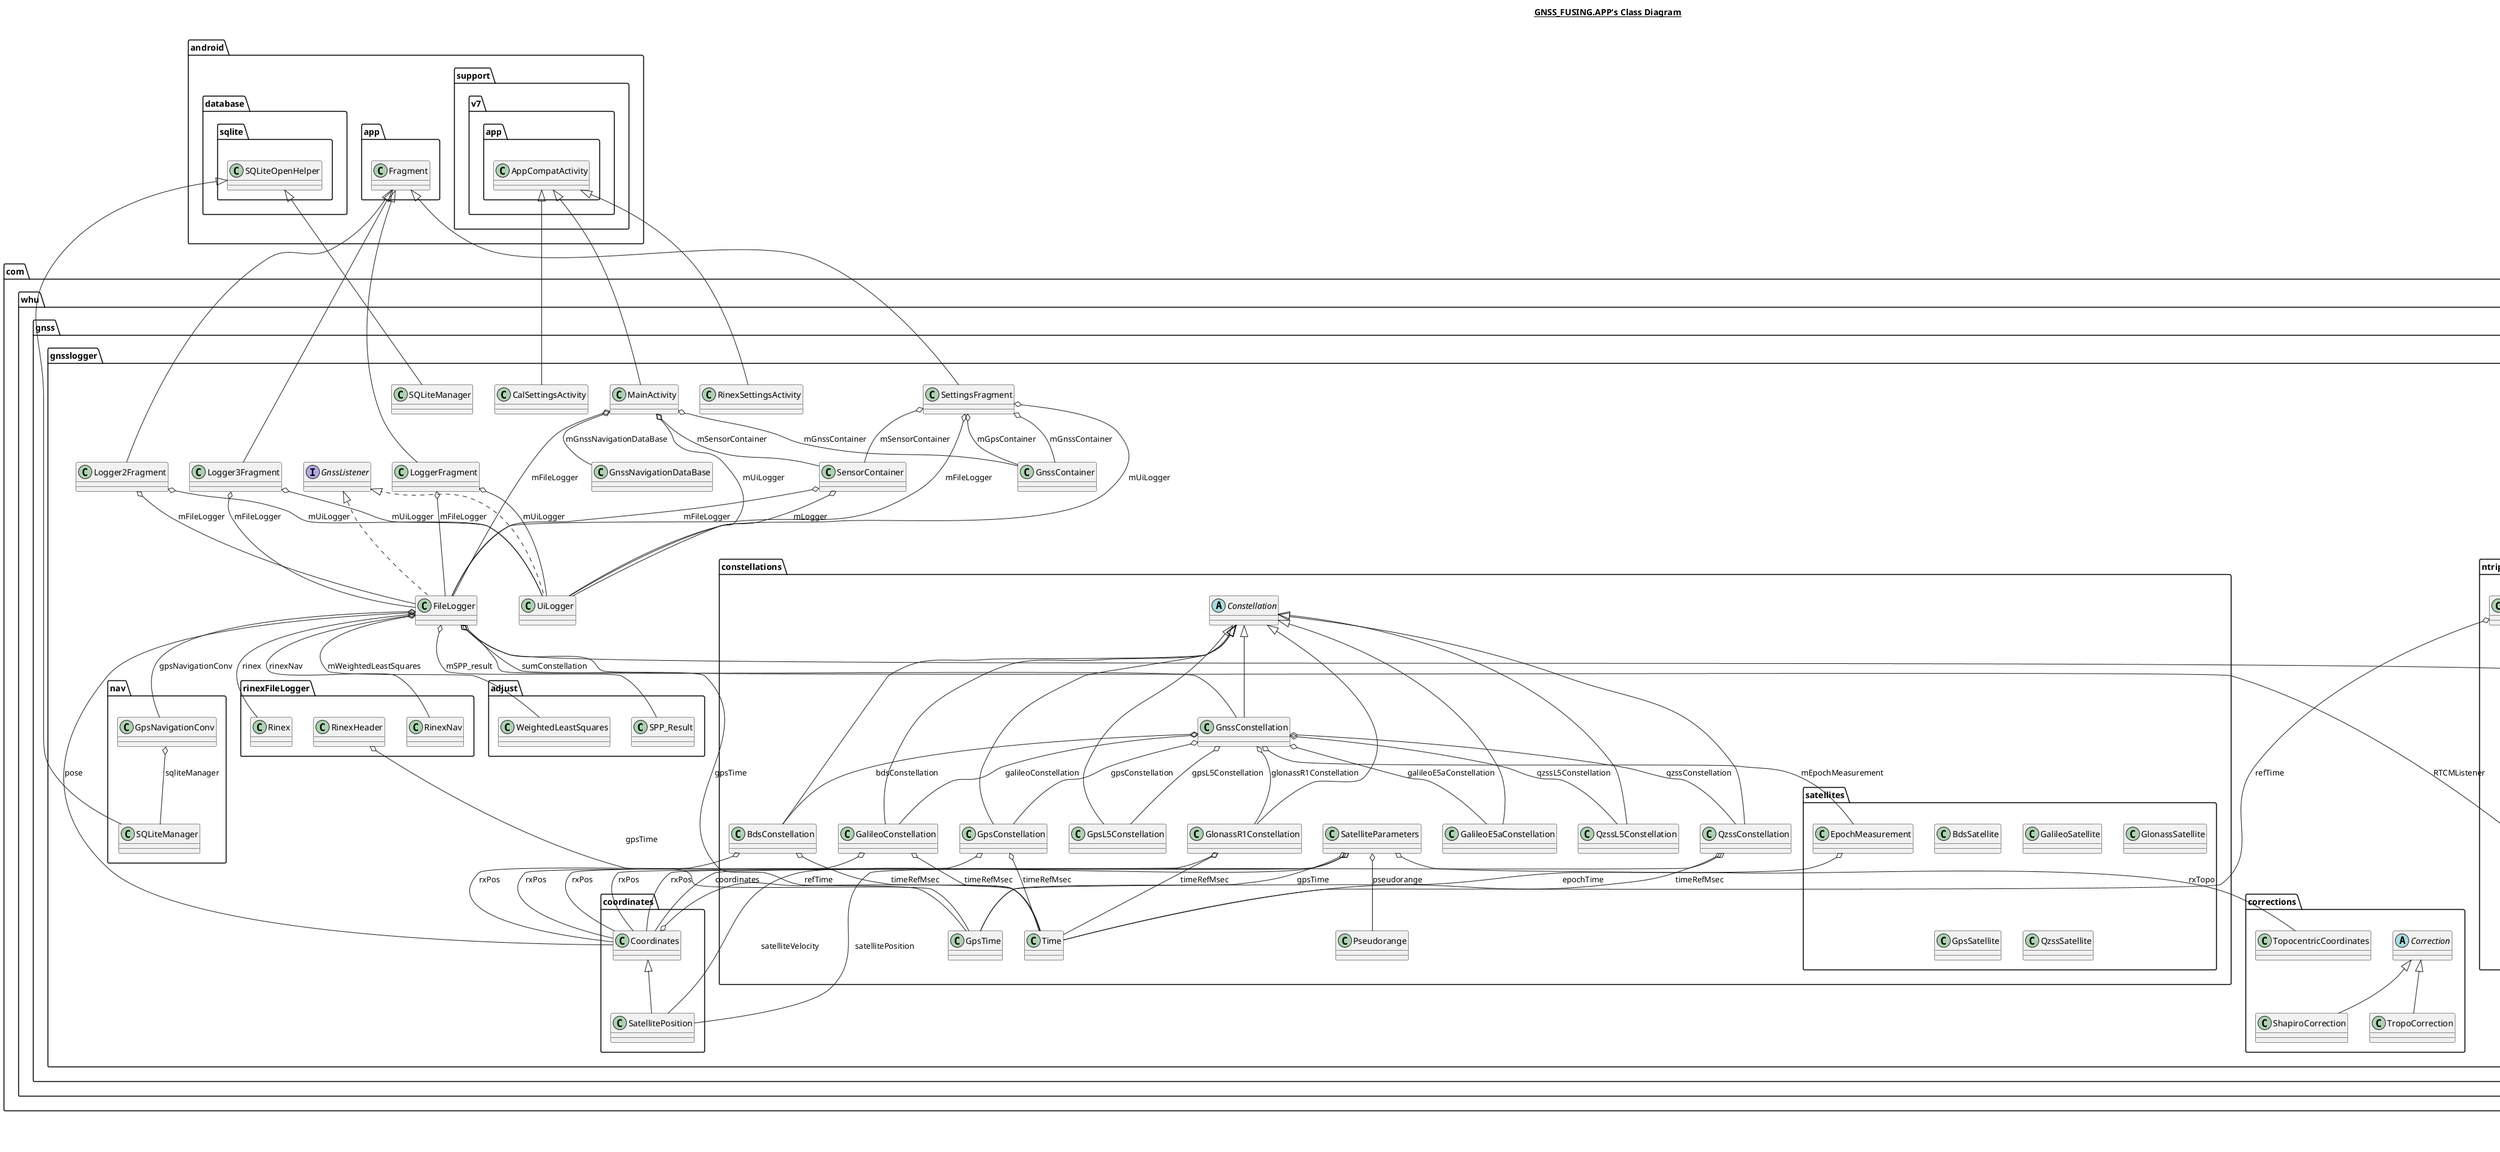 @startuml

title __GNSS_FUSING.APP's Class Diagram__\n

  namespace com.whu.gnss.gnsslogger {
    class com.whu.gnss.gnsslogger.BuildConfig {
    }
  }
  

  namespace com.whu.gnss.gnsslogger {
    class com.whu.gnss.gnsslogger.CalSettingsActivity {
    }
  }
  

  namespace com.whu.gnss.gnsslogger {
    class com.whu.gnss.gnsslogger.ConstantSystem {
    }
  }
  

  namespace com.whu.gnss.gnsslogger {
    class com.whu.gnss.gnsslogger.Constants {
    }
  }
  

  namespace com.whu.gnss.gnsslogger {
    class com.whu.gnss.gnsslogger.CoodinateConv {
    }
  }
  

  namespace com.whu.gnss.gnsslogger {
    class com.whu.gnss.gnsslogger.FTPCliant {
    }
  }
  

  namespace com.whu.gnss.gnsslogger {
    class com.whu.gnss.gnsslogger.FileLogger {
    }
  }
  

  namespace com.whu.gnss.gnsslogger {
    class com.whu.gnss.gnsslogger.GNSSConstants {
    }
  }
  

  namespace com.whu.gnss.gnsslogger {
    class com.whu.gnss.gnsslogger.GnssContainer {
    }
  }
  

  namespace com.whu.gnss.gnsslogger {
    interface com.whu.gnss.gnsslogger.GnssListener {
    }
  }
  

  namespace com.whu.gnss.gnsslogger {
    class com.whu.gnss.gnsslogger.GnssNavigationConv {
    }
  }
  

  namespace com.whu.gnss.gnsslogger {
    class com.whu.gnss.gnsslogger.GnssNavigationDataBase {
    }
  }
  

  namespace com.whu.gnss.gnsslogger {
    class com.whu.gnss.gnsslogger.KalmanFilter {
    }
  }
  

  namespace com.whu.gnss.gnsslogger {
    class com.whu.gnss.gnsslogger.Logger2Fragment {
    }
  }
  

  namespace com.whu.gnss.gnsslogger {
    class com.whu.gnss.gnsslogger.Logger3Fragment {
    }
  }
  

  namespace com.whu.gnss.gnsslogger {
    class com.whu.gnss.gnsslogger.LoggerFragment {
    }
  }
  

  namespace com.whu.gnss.gnsslogger {
    class com.whu.gnss.gnsslogger.MainActivity {
    }
  }
  

  namespace com.whu.gnss.gnsslogger {
    class com.whu.gnss.gnsslogger.Mathutil {
    }
  }
  

  namespace com.whu.gnss.gnsslogger {
    class com.whu.gnss.gnsslogger.RinexSettingsActivity {
    }
  }
  

  namespace com.whu.gnss.gnsslogger {
    class com.whu.gnss.gnsslogger.SQLiteManager {
    }
  }
  

  namespace com.whu.gnss.gnsslogger {
    class com.whu.gnss.gnsslogger.SensorContainer {
    }
  }
  

  namespace com.whu.gnss.gnsslogger {
    class com.whu.gnss.gnsslogger.SettingsFragment {
    }
  }
  

  namespace com.whu.gnss.gnsslogger {
    class com.whu.gnss.gnsslogger.UiLogger {
    }
  }
  

  namespace com.whu.gnss.gnsslogger {
    namespace adjust {
      class com.whu.gnss.gnsslogger.adjust.SPP_Result {
      }
    }
  }
  

  namespace com.whu.gnss.gnsslogger {
    namespace adjust {
      class com.whu.gnss.gnsslogger.adjust.WeightedLeastSquares {
      }
    }
  }
  

  namespace com.whu.gnss.gnsslogger {
    namespace constellations {
      class com.whu.gnss.gnsslogger.constellations.BdsConstellation {
      }
    }
  }
  

  namespace com.whu.gnss.gnsslogger {
    namespace constellations {
      abstract class com.whu.gnss.gnsslogger.constellations.Constellation {
      }
    }
  }
  

  namespace com.whu.gnss.gnsslogger {
    namespace constellations {
      class com.whu.gnss.gnsslogger.constellations.GalileoConstellation {
      }
    }
  }
  

  namespace com.whu.gnss.gnsslogger {
    namespace constellations {
      class com.whu.gnss.gnsslogger.constellations.GalileoE5aConstellation {
      }
    }
  }
  

  namespace com.whu.gnss.gnsslogger {
    namespace constellations {
      class com.whu.gnss.gnsslogger.constellations.GlonassR1Constellation {
      }
    }
  }
  

  namespace com.whu.gnss.gnsslogger {
    namespace constellations {
      class com.whu.gnss.gnsslogger.constellations.GnssConstellation {
      }
    }
  }
  

  namespace com.whu.gnss.gnsslogger {
    namespace constellations {
      class com.whu.gnss.gnsslogger.constellations.GpsConstellation {
      }
    }
  }
  

  namespace com.whu.gnss.gnsslogger {
    namespace constellations {
      class com.whu.gnss.gnsslogger.constellations.GpsL5Constellation {
      }
    }
  }
  

  namespace com.whu.gnss.gnsslogger {
    namespace constellations {
      class com.whu.gnss.gnsslogger.constellations.GpsTime {
      }
    }
  }
  

  namespace com.whu.gnss.gnsslogger {
    namespace constellations {
      class com.whu.gnss.gnsslogger.constellations.Pseudorange {
      }
    }
  }
  

  namespace com.whu.gnss.gnsslogger {
    namespace constellations {
      class com.whu.gnss.gnsslogger.constellations.QzssConstellation {
      }
    }
  }
  

  namespace com.whu.gnss.gnsslogger {
    namespace constellations {
      class com.whu.gnss.gnsslogger.constellations.QzssL5Constellation {
      }
    }
  }
  

  namespace com.whu.gnss.gnsslogger {
    namespace constellations {
      class com.whu.gnss.gnsslogger.constellations.SatelliteParameters {
      }
    }
  }
  

  namespace com.whu.gnss.gnsslogger {
    namespace constellations {
      class com.whu.gnss.gnsslogger.constellations.Time {
      }
    }
  }
  

  namespace com.whu.gnss.gnsslogger {
    namespace constellations {
      namespace satellites {
        class com.whu.gnss.gnsslogger.constellations.satellites.BdsSatellite {
        }
      }
    }
  }
  

  namespace com.whu.gnss.gnsslogger {
    namespace constellations {
      namespace satellites {
        class com.whu.gnss.gnsslogger.constellations.satellites.EpochMeasurement {
        }
      }
    }
  }
  

  namespace com.whu.gnss.gnsslogger {
    namespace constellations {
      namespace satellites {
        class com.whu.gnss.gnsslogger.constellations.satellites.GalileoSatellite {
        }
      }
    }
  }
  

  namespace com.whu.gnss.gnsslogger {
    namespace constellations {
      namespace satellites {
        class com.whu.gnss.gnsslogger.constellations.satellites.GlonassSatellite {
        }
      }
    }
  }
  

  namespace com.whu.gnss.gnsslogger {
    namespace constellations {
      namespace satellites {
        class com.whu.gnss.gnsslogger.constellations.satellites.GpsSatellite {
        }
      }
    }
  }
  

  namespace com.whu.gnss.gnsslogger {
    namespace constellations {
      namespace satellites {
        class com.whu.gnss.gnsslogger.constellations.satellites.QzssSatellite {
        }
      }
    }
  }
  

  namespace com.whu.gnss.gnsslogger {
    namespace coordinates {
      class com.whu.gnss.gnsslogger.coordinates.Coordinates {
      }
    }
  }
  

  namespace com.whu.gnss.gnsslogger {
    namespace coordinates {
      class com.whu.gnss.gnsslogger.coordinates.SatellitePosition {
      }
    }
  }
  

  namespace com.whu.gnss.gnsslogger {
    namespace corrections {
      abstract class com.whu.gnss.gnsslogger.corrections.Correction {
      }
    }
  }
  

  namespace com.whu.gnss.gnsslogger {
    namespace corrections {
      class com.whu.gnss.gnsslogger.corrections.ShapiroCorrection {
      }
    }
  }
  

  namespace com.whu.gnss.gnsslogger {
    namespace corrections {
      class com.whu.gnss.gnsslogger.corrections.TopocentricCoordinates {
      }
    }
  }
  

  namespace com.whu.gnss.gnsslogger {
    namespace corrections {
      class com.whu.gnss.gnsslogger.corrections.TropoCorrection {
      }
    }
  }
  

  namespace com.whu.gnss.gnsslogger {
    namespace nav {
      class com.whu.gnss.gnsslogger.nav.GpsNavigationConv {
      }
    }
  }
  

  namespace com.whu.gnss.gnsslogger {
    namespace nav {
      class com.whu.gnss.gnsslogger.nav.SQLiteManager {
      }
    }
  }
  

  namespace com.whu.gnss.gnsslogger {
    namespace ntrip {
      class com.whu.gnss.gnsslogger.ntrip.DecodeEphData {
      }
    }
  }
  

  namespace com.whu.gnss.gnsslogger {
    namespace ntrip {
      class com.whu.gnss.gnsslogger.ntrip.EphGps {
      }
    }
  }
  

  namespace com.whu.gnss.gnsslogger {
    namespace ntrip {
      abstract class com.whu.gnss.gnsslogger.ntrip.EphemerisSystem {
      }
    }
  }
  

  namespace com.whu.gnss.gnsslogger {
    namespace ntrip {
      class com.whu.gnss.gnsslogger.ntrip.GNSSEphemericsNtrip {
      }
    }
  }
  

  namespace com.whu.gnss.gnsslogger {
    namespace ntrip {
      class com.whu.gnss.gnsslogger.ntrip.RTCM3Client {
      }
    }
  }
  

  namespace com.whu.gnss.gnsslogger {
    namespace ntrip {
      interface com.whu.gnss.gnsslogger.ntrip.RTCM3ClientListener {
      }
    }
  }
  

  namespace com.whu.gnss.gnsslogger {
    namespace rinexFileLogger {
      class com.whu.gnss.gnsslogger.rinexFileLogger.Rinex {
      }
    }
  }
  

  namespace com.whu.gnss.gnsslogger {
    namespace rinexFileLogger {
      class com.whu.gnss.gnsslogger.rinexFileLogger.RinexHeader {
      }
    }
  }
  

  namespace com.whu.gnss.gnsslogger {
    namespace rinexFileLogger {
      class com.whu.gnss.gnsslogger.rinexFileLogger.RinexNav {
      }
    }
  }
  

  com.whu.gnss.gnsslogger.CalSettingsActivity -up-|> android.support.v7.app.AppCompatActivity
  com.whu.gnss.gnsslogger.FileLogger .up.|> com.whu.gnss.gnsslogger.GnssListener
  com.whu.gnss.gnsslogger.FileLogger o-- com.whu.gnss.gnsslogger.ntrip.RTCM3ClientListener : RTCMListener
  com.whu.gnss.gnsslogger.FileLogger o-- com.whu.gnss.gnsslogger.nav.GpsNavigationConv : gpsNavigationConv
  com.whu.gnss.gnsslogger.FileLogger o-- com.whu.gnss.gnsslogger.constellations.GpsTime : gpsTime
  com.whu.gnss.gnsslogger.FileLogger o-- com.whu.gnss.gnsslogger.ntrip.GNSSEphemericsNtrip : mGNSSEphemericsNtrip
  com.whu.gnss.gnsslogger.FileLogger o-- com.whu.gnss.gnsslogger.adjust.SPP_Result : mSPP_result
  com.whu.gnss.gnsslogger.FileLogger o-- com.whu.gnss.gnsslogger.LoggerFragment.UIFragmentComponent : mUiComponent
  com.whu.gnss.gnsslogger.FileLogger o-- com.whu.gnss.gnsslogger.adjust.WeightedLeastSquares : mWeightedLeastSquares
  com.whu.gnss.gnsslogger.FileLogger o-- com.whu.gnss.gnsslogger.coordinates.Coordinates : pose
  com.whu.gnss.gnsslogger.FileLogger o-- com.whu.gnss.gnsslogger.rinexFileLogger.Rinex : rinex
  com.whu.gnss.gnsslogger.FileLogger o-- com.whu.gnss.gnsslogger.rinexFileLogger.RinexNav : rinexNav
  com.whu.gnss.gnsslogger.FileLogger o-- com.whu.gnss.gnsslogger.constellations.GnssConstellation : sumConstellation
  com.whu.gnss.gnsslogger.GnssContainer o-- com.whu.gnss.gnsslogger.SettingsFragment.UIFragmentSettingComponent : mUISettingComponent
  com.whu.gnss.gnsslogger.Logger2Fragment -up-|> android.app.Fragment
  com.whu.gnss.gnsslogger.Logger2Fragment o-- com.whu.gnss.gnsslogger.FileLogger : mFileLogger
  com.whu.gnss.gnsslogger.Logger2Fragment o-- com.whu.gnss.gnsslogger.Logger2Fragment.UIFragment2Component : mUiComponent
  com.whu.gnss.gnsslogger.Logger2Fragment o-- com.whu.gnss.gnsslogger.UiLogger : mUiLogger
  com.whu.gnss.gnsslogger.Logger3Fragment -up-|> android.app.Fragment
  com.whu.gnss.gnsslogger.Logger3Fragment o-- com.whu.gnss.gnsslogger.FileLogger : mFileLogger
  com.whu.gnss.gnsslogger.Logger3Fragment o-- com.whu.gnss.gnsslogger.Logger3Fragment.UIFragment3Component : mUiComponent
  com.whu.gnss.gnsslogger.Logger3Fragment o-- com.whu.gnss.gnsslogger.UiLogger : mUiLogger
  com.whu.gnss.gnsslogger.LoggerFragment -up-|> android.app.Fragment
  com.whu.gnss.gnsslogger.LoggerFragment o-- com.whu.gnss.gnsslogger.FileLogger : mFileLogger
  com.whu.gnss.gnsslogger.LoggerFragment o-- com.whu.gnss.gnsslogger.LoggerFragment.UIFragmentComponent : mUiComponent
  com.whu.gnss.gnsslogger.LoggerFragment o-- com.whu.gnss.gnsslogger.UiLogger : mUiLogger
  com.whu.gnss.gnsslogger.MainActivity -up-|> android.support.v7.app.AppCompatActivity
  com.whu.gnss.gnsslogger.MainActivity o-- com.whu.gnss.gnsslogger.FileLogger : mFileLogger
  com.whu.gnss.gnsslogger.MainActivity o-- com.whu.gnss.gnsslogger.GnssContainer : mGnssContainer
  com.whu.gnss.gnsslogger.MainActivity o-- com.whu.gnss.gnsslogger.GnssNavigationDataBase : mGnssNavigationDataBase
  com.whu.gnss.gnsslogger.MainActivity o-- com.whu.gnss.gnsslogger.SensorContainer : mSensorContainer
  com.whu.gnss.gnsslogger.MainActivity o-- com.whu.gnss.gnsslogger.UiLogger : mUiLogger
  com.whu.gnss.gnsslogger.RinexSettingsActivity -up-|> android.support.v7.app.AppCompatActivity
  com.whu.gnss.gnsslogger.SQLiteManager -up-|> android.database.sqlite.SQLiteOpenHelper
  com.whu.gnss.gnsslogger.SensorContainer o-- com.whu.gnss.gnsslogger.FileLogger : mFileLogger
  com.whu.gnss.gnsslogger.SensorContainer o-- com.whu.gnss.gnsslogger.UiLogger : mLogger
  com.whu.gnss.gnsslogger.SettingsFragment -up-|> android.app.Fragment
  com.whu.gnss.gnsslogger.SettingsFragment o-- com.whu.gnss.gnsslogger.FileLogger : mFileLogger
  com.whu.gnss.gnsslogger.SettingsFragment o-- com.whu.gnss.gnsslogger.GnssContainer : mGnssContainer
  com.whu.gnss.gnsslogger.SettingsFragment o-- com.whu.gnss.gnsslogger.GnssContainer : mGpsContainer
  com.whu.gnss.gnsslogger.SettingsFragment o-- com.whu.gnss.gnsslogger.SensorContainer : mSensorContainer
  com.whu.gnss.gnsslogger.SettingsFragment o-- com.whu.gnss.gnsslogger.UiLogger : mUiLogger
  com.whu.gnss.gnsslogger.SettingsFragment o-- com.whu.gnss.gnsslogger.SettingsFragment.UIFragmentSettingComponent : mUiSettingComponent
  com.whu.gnss.gnsslogger.UiLogger .up.|> com.whu.gnss.gnsslogger.GnssListener
  com.whu.gnss.gnsslogger.UiLogger o-- com.whu.gnss.gnsslogger.SettingsFragment.UIFragmentSettingComponent : mUISettingComponent
  com.whu.gnss.gnsslogger.UiLogger o-- com.whu.gnss.gnsslogger.Logger2Fragment.UIFragment2Component : mUiFragment2Component
  com.whu.gnss.gnsslogger.UiLogger o-- com.whu.gnss.gnsslogger.Logger3Fragment.UIFragment3Component : mUiFragment3Component
  com.whu.gnss.gnsslogger.UiLogger o-- com.whu.gnss.gnsslogger.LoggerFragment.UIFragmentComponent : mUiFragmentComponent
  com.whu.gnss.gnsslogger.constellations.BdsConstellation -up-|> com.whu.gnss.gnsslogger.constellations.Constellation
  com.whu.gnss.gnsslogger.constellations.BdsConstellation o-- com.whu.gnss.gnsslogger.coordinates.Coordinates : rxPos
  com.whu.gnss.gnsslogger.constellations.BdsConstellation o-- com.whu.gnss.gnsslogger.constellations.Time : timeRefMsec
  com.whu.gnss.gnsslogger.constellations.GalileoConstellation -up-|> com.whu.gnss.gnsslogger.constellations.Constellation
  com.whu.gnss.gnsslogger.constellations.GalileoConstellation o-- com.whu.gnss.gnsslogger.coordinates.Coordinates : rxPos
  com.whu.gnss.gnsslogger.constellations.GalileoConstellation o-- com.whu.gnss.gnsslogger.constellations.Time : timeRefMsec
  com.whu.gnss.gnsslogger.constellations.GalileoE5aConstellation -up-|> com.whu.gnss.gnsslogger.constellations.Constellation
  com.whu.gnss.gnsslogger.constellations.GlonassR1Constellation -up-|> com.whu.gnss.gnsslogger.constellations.Constellation
  com.whu.gnss.gnsslogger.constellations.GlonassR1Constellation o-- com.whu.gnss.gnsslogger.coordinates.Coordinates : rxPos
  com.whu.gnss.gnsslogger.constellations.GlonassR1Constellation o-- com.whu.gnss.gnsslogger.constellations.Time : timeRefMsec
  com.whu.gnss.gnsslogger.constellations.GnssConstellation -up-|> com.whu.gnss.gnsslogger.constellations.Constellation
  com.whu.gnss.gnsslogger.constellations.GnssConstellation o-- com.whu.gnss.gnsslogger.constellations.BdsConstellation : bdsConstellation
  com.whu.gnss.gnsslogger.constellations.GnssConstellation o-- com.whu.gnss.gnsslogger.constellations.GalileoConstellation : galileoConstellation
  com.whu.gnss.gnsslogger.constellations.GnssConstellation o-- com.whu.gnss.gnsslogger.constellations.GalileoE5aConstellation : galileoE5aConstellation
  com.whu.gnss.gnsslogger.constellations.GnssConstellation o-- com.whu.gnss.gnsslogger.constellations.GlonassR1Constellation : glonassR1Constellation
  com.whu.gnss.gnsslogger.constellations.GnssConstellation o-- com.whu.gnss.gnsslogger.constellations.GpsConstellation : gpsConstellation
  com.whu.gnss.gnsslogger.constellations.GnssConstellation o-- com.whu.gnss.gnsslogger.constellations.GpsL5Constellation : gpsL5Constellation
  com.whu.gnss.gnsslogger.constellations.GnssConstellation o-- com.whu.gnss.gnsslogger.constellations.satellites.EpochMeasurement : mEpochMeasurement
  com.whu.gnss.gnsslogger.constellations.GnssConstellation o-- com.whu.gnss.gnsslogger.constellations.QzssConstellation : qzssConstellation
  com.whu.gnss.gnsslogger.constellations.GnssConstellation o-- com.whu.gnss.gnsslogger.constellations.QzssL5Constellation : qzssL5Constellation
  com.whu.gnss.gnsslogger.constellations.GpsConstellation -up-|> com.whu.gnss.gnsslogger.constellations.Constellation
  com.whu.gnss.gnsslogger.constellations.GpsConstellation o-- com.whu.gnss.gnsslogger.coordinates.Coordinates : rxPos
  com.whu.gnss.gnsslogger.constellations.GpsConstellation o-- com.whu.gnss.gnsslogger.constellations.Time : timeRefMsec
  com.whu.gnss.gnsslogger.constellations.GpsL5Constellation -up-|> com.whu.gnss.gnsslogger.constellations.Constellation
  com.whu.gnss.gnsslogger.constellations.QzssConstellation -up-|> com.whu.gnss.gnsslogger.constellations.Constellation
  com.whu.gnss.gnsslogger.constellations.QzssConstellation o-- com.whu.gnss.gnsslogger.coordinates.Coordinates : rxPos
  com.whu.gnss.gnsslogger.constellations.QzssConstellation o-- com.whu.gnss.gnsslogger.constellations.Time : timeRefMsec
  com.whu.gnss.gnsslogger.constellations.QzssL5Constellation -up-|> com.whu.gnss.gnsslogger.constellations.Constellation
  com.whu.gnss.gnsslogger.constellations.SatelliteParameters o-- com.whu.gnss.gnsslogger.coordinates.Coordinates : coordinates
  com.whu.gnss.gnsslogger.constellations.SatelliteParameters o-- com.whu.gnss.gnsslogger.constellations.Pseudorange : pseudorange
  com.whu.gnss.gnsslogger.constellations.SatelliteParameters o-- com.whu.gnss.gnsslogger.constellations.GpsTime : gpsTime
  com.whu.gnss.gnsslogger.constellations.SatelliteParameters o-- com.whu.gnss.gnsslogger.corrections.TopocentricCoordinates : rxTopo
  com.whu.gnss.gnsslogger.constellations.SatelliteParameters o-- com.whu.gnss.gnsslogger.coordinates.SatellitePosition : satellitePosition
  com.whu.gnss.gnsslogger.constellations.SatelliteParameters o-- com.whu.gnss.gnsslogger.coordinates.SatellitePosition : satelliteVelocity
  com.whu.gnss.gnsslogger.constellations.satellites.EpochMeasurement o-- com.whu.gnss.gnsslogger.constellations.GpsTime : epochTime
  com.whu.gnss.gnsslogger.coordinates.Coordinates o-- com.whu.gnss.gnsslogger.constellations.Time : refTime
  com.whu.gnss.gnsslogger.coordinates.SatellitePosition -up-|> com.whu.gnss.gnsslogger.coordinates.Coordinates
  com.whu.gnss.gnsslogger.corrections.ShapiroCorrection -up-|> com.whu.gnss.gnsslogger.corrections.Correction
  com.whu.gnss.gnsslogger.corrections.TropoCorrection -up-|> com.whu.gnss.gnsslogger.corrections.Correction
  com.whu.gnss.gnsslogger.nav.GpsNavigationConv o-- com.whu.gnss.gnsslogger.nav.SQLiteManager : sqliteManager
  com.whu.gnss.gnsslogger.nav.SQLiteManager -up-|> android.database.sqlite.SQLiteOpenHelper
  com.whu.gnss.gnsslogger.ntrip.EphGps o-- com.whu.gnss.gnsslogger.constellations.Time : refTime
  com.whu.gnss.gnsslogger.ntrip.GNSSEphemericsNtrip .up.|> com.whu.gnss.gnsslogger.ntrip.RTCM3ClientListener
  com.whu.gnss.gnsslogger.ntrip.GNSSEphemericsNtrip .up.|> java.lang.Runnable
  com.whu.gnss.gnsslogger.ntrip.GNSSEphemericsNtrip -up-|> com.whu.gnss.gnsslogger.ntrip.EphemerisSystem
  com.whu.gnss.gnsslogger.ntrip.GNSSEphemericsNtrip o-- com.whu.gnss.gnsslogger.ntrip.RTCM3Client : mRTCM3Client
  com.whu.gnss.gnsslogger.ntrip.RTCM3Client .up.|> java.lang.Runnable
  com.whu.gnss.gnsslogger.ntrip.RTCM3Client o-- com.whu.gnss.gnsslogger.ntrip.RTCM3ClientListener : mRTCM3ClientListener
  com.whu.gnss.gnsslogger.rinexFileLogger.RinexHeader o-- com.whu.gnss.gnsslogger.constellations.GpsTime : gpsTime


right footer


PlantUML diagram generated by SketchIt! (https://bitbucket.org/pmesmeur/sketch.it)
For more information about this tool, please contact philippe.mesmeur@gmail.com
endfooter

@enduml
